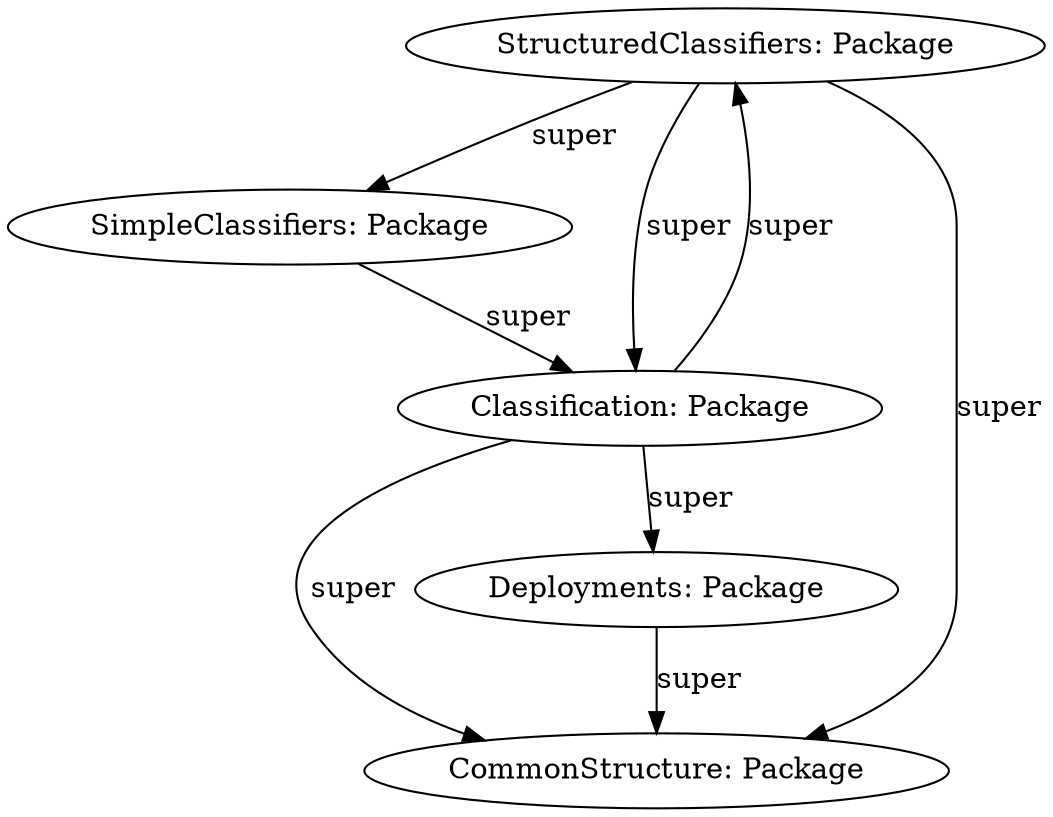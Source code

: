 digraph{
{style = filled
shape = box
}
"ID79aa675b" [label= "StructuredClassifiers: Package" style=solid fillcolor = white]
"ID6c3830ed" [label= "Deployments: Package" style=solid fillcolor = white]
"ID46e32574" [label= "Classification: Package" style=solid fillcolor = white]
"ID308d8de8" [label= "SimpleClassifiers: Package" style=solid fillcolor = white]
"ID1a345c6c" [label= "CommonStructure: Package" style=solid fillcolor = white]
ID6c3830ed -> ID1a345c6c [label = "super" style = solid color = black ]
ID79aa675b -> ID1a345c6c [label = "super" style = solid color = black ]
ID79aa675b -> ID308d8de8 [label = "super" style = solid color = black ]
ID46e32574 -> ID79aa675b [label = "super" style = solid color = black ]
ID308d8de8 -> ID46e32574 [label = "super" style = solid color = black ]
ID79aa675b -> ID46e32574 [label = "super" style = solid color = black ]
ID46e32574 -> ID1a345c6c [label = "super" style = solid color = black ]
ID46e32574 -> ID6c3830ed [label = "super" style = solid color = black ]
}